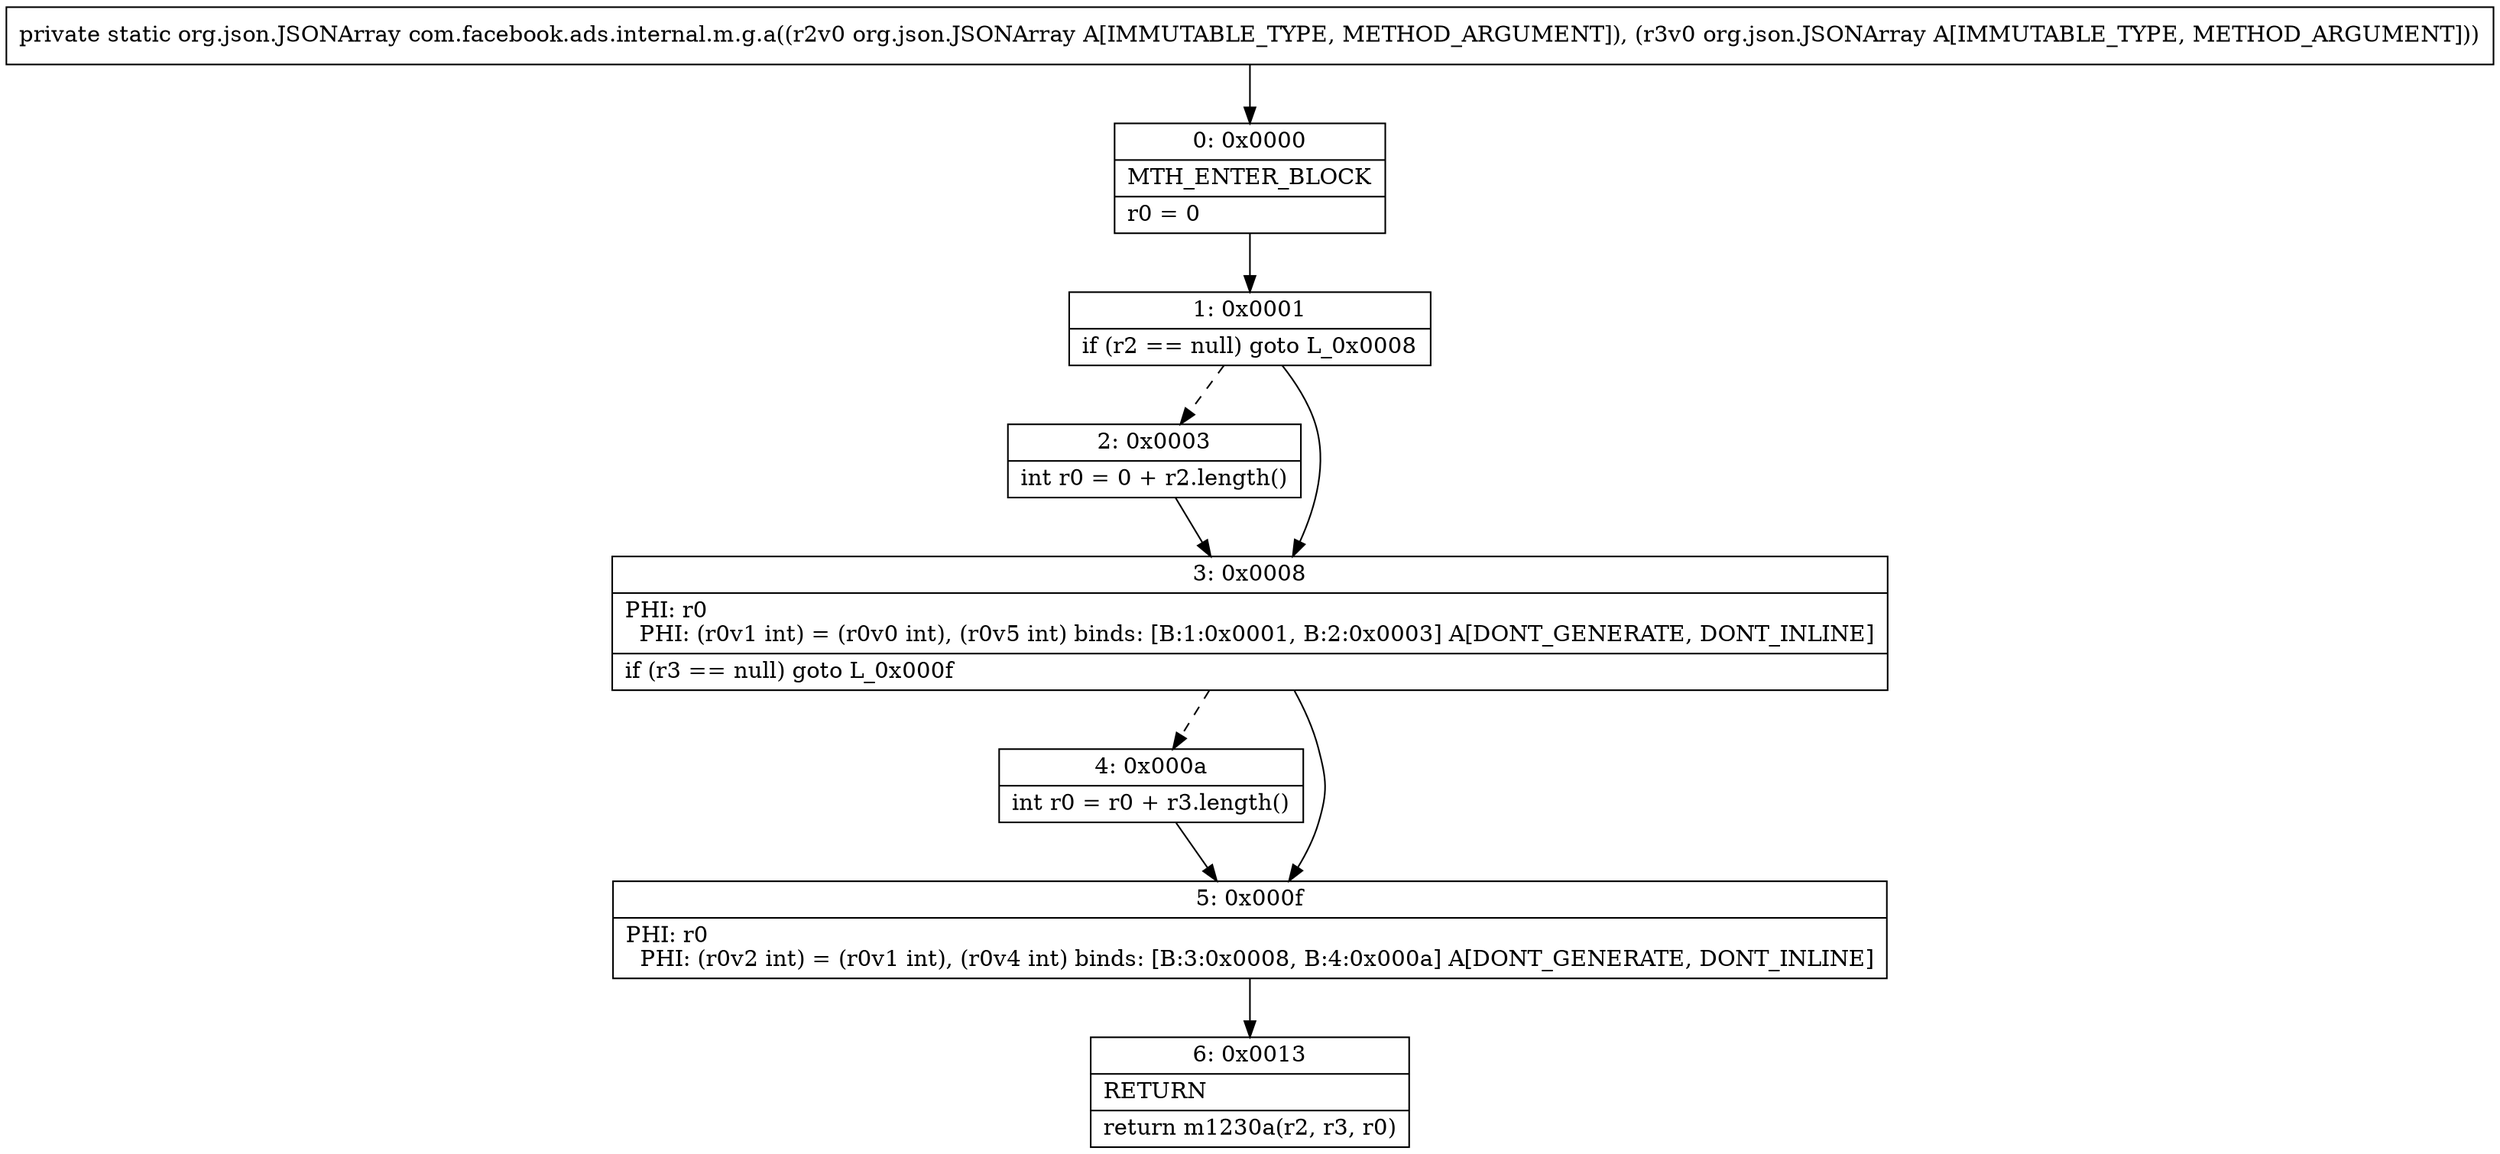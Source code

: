 digraph "CFG forcom.facebook.ads.internal.m.g.a(Lorg\/json\/JSONArray;Lorg\/json\/JSONArray;)Lorg\/json\/JSONArray;" {
Node_0 [shape=record,label="{0\:\ 0x0000|MTH_ENTER_BLOCK\l|r0 = 0\l}"];
Node_1 [shape=record,label="{1\:\ 0x0001|if (r2 == null) goto L_0x0008\l}"];
Node_2 [shape=record,label="{2\:\ 0x0003|int r0 = 0 + r2.length()\l}"];
Node_3 [shape=record,label="{3\:\ 0x0008|PHI: r0 \l  PHI: (r0v1 int) = (r0v0 int), (r0v5 int) binds: [B:1:0x0001, B:2:0x0003] A[DONT_GENERATE, DONT_INLINE]\l|if (r3 == null) goto L_0x000f\l}"];
Node_4 [shape=record,label="{4\:\ 0x000a|int r0 = r0 + r3.length()\l}"];
Node_5 [shape=record,label="{5\:\ 0x000f|PHI: r0 \l  PHI: (r0v2 int) = (r0v1 int), (r0v4 int) binds: [B:3:0x0008, B:4:0x000a] A[DONT_GENERATE, DONT_INLINE]\l}"];
Node_6 [shape=record,label="{6\:\ 0x0013|RETURN\l|return m1230a(r2, r3, r0)\l}"];
MethodNode[shape=record,label="{private static org.json.JSONArray com.facebook.ads.internal.m.g.a((r2v0 org.json.JSONArray A[IMMUTABLE_TYPE, METHOD_ARGUMENT]), (r3v0 org.json.JSONArray A[IMMUTABLE_TYPE, METHOD_ARGUMENT])) }"];
MethodNode -> Node_0;
Node_0 -> Node_1;
Node_1 -> Node_2[style=dashed];
Node_1 -> Node_3;
Node_2 -> Node_3;
Node_3 -> Node_4[style=dashed];
Node_3 -> Node_5;
Node_4 -> Node_5;
Node_5 -> Node_6;
}

